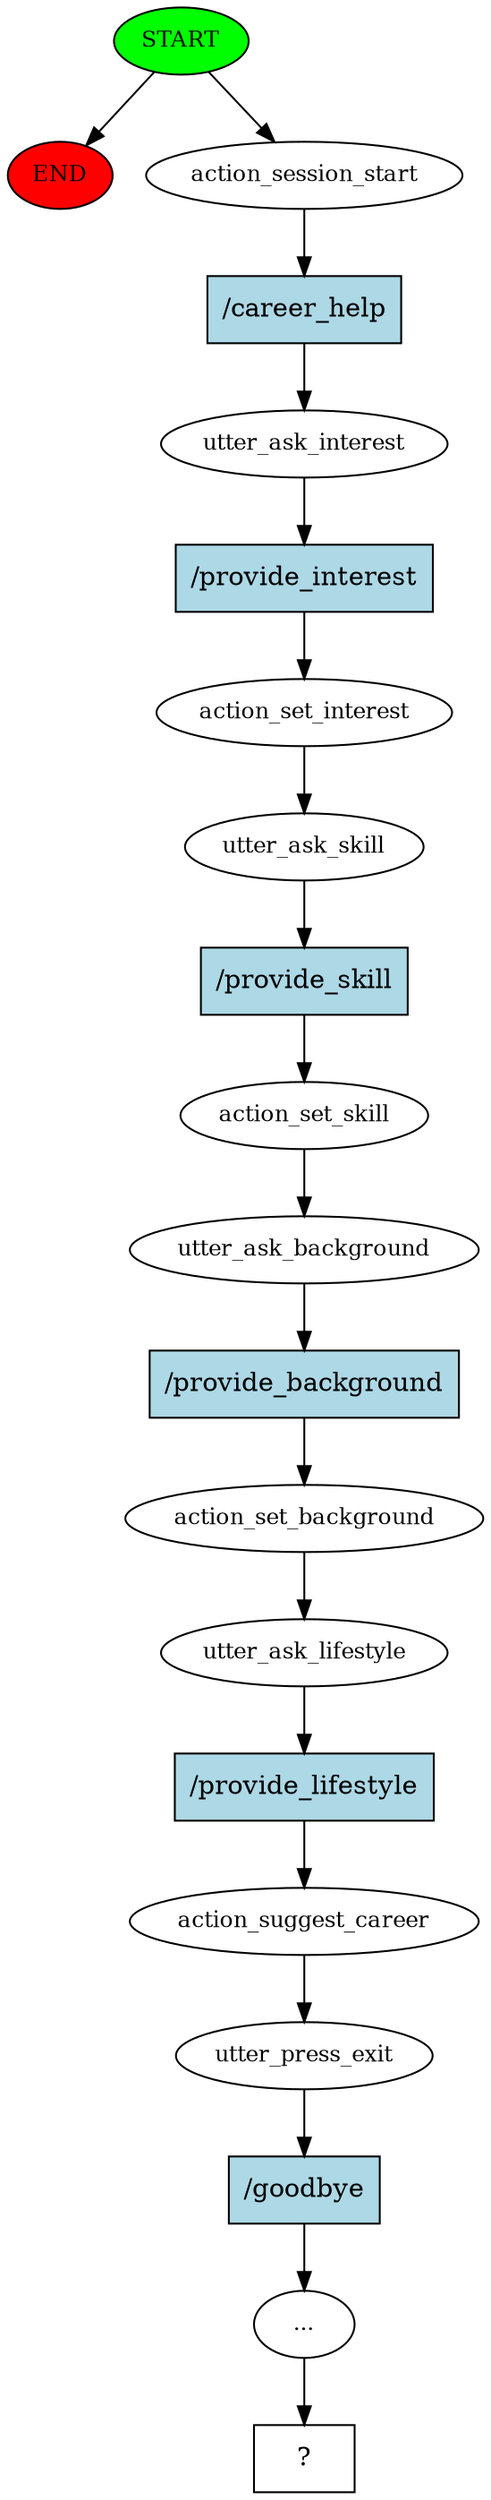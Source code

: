 digraph  {
0 [class="start active", fillcolor=green, fontsize=12, label=START, style=filled];
"-1" [class=end, fillcolor=red, fontsize=12, label=END, style=filled];
1 [class=active, fontsize=12, label=action_session_start];
2 [class=active, fontsize=12, label=utter_ask_interest];
3 [class=active, fontsize=12, label=action_set_interest];
4 [class=active, fontsize=12, label=utter_ask_skill];
5 [class=active, fontsize=12, label=action_set_skill];
6 [class=active, fontsize=12, label=utter_ask_background];
7 [class=active, fontsize=12, label=action_set_background];
8 [class=active, fontsize=12, label=utter_ask_lifestyle];
9 [class=active, fontsize=12, label=action_suggest_career];
10 [class=active, fontsize=12, label=utter_press_exit];
11 [class=active, fontsize=12, label="..."];
12 [class="intent dashed active", label="  ?  ", shape=rect];
13 [class="intent active", fillcolor=lightblue, label="/career_help", shape=rect, style=filled];
14 [class="intent active", fillcolor=lightblue, label="/provide_interest", shape=rect, style=filled];
15 [class="intent active", fillcolor=lightblue, label="/provide_skill", shape=rect, style=filled];
16 [class="intent active", fillcolor=lightblue, label="/provide_background", shape=rect, style=filled];
17 [class="intent active", fillcolor=lightblue, label="/provide_lifestyle", shape=rect, style=filled];
18 [class="intent active", fillcolor=lightblue, label="/goodbye", shape=rect, style=filled];
0 -> "-1"  [class="", key=NONE, label=""];
0 -> 1  [class=active, key=NONE, label=""];
1 -> 13  [class=active, key=0];
2 -> 14  [class=active, key=0];
3 -> 4  [class=active, key=NONE, label=""];
4 -> 15  [class=active, key=0];
5 -> 6  [class=active, key=NONE, label=""];
6 -> 16  [class=active, key=0];
7 -> 8  [class=active, key=NONE, label=""];
8 -> 17  [class=active, key=0];
9 -> 10  [class=active, key=NONE, label=""];
10 -> 18  [class=active, key=0];
11 -> 12  [class=active, key=NONE, label=""];
13 -> 2  [class=active, key=0];
14 -> 3  [class=active, key=0];
15 -> 5  [class=active, key=0];
16 -> 7  [class=active, key=0];
17 -> 9  [class=active, key=0];
18 -> 11  [class=active, key=0];
}
